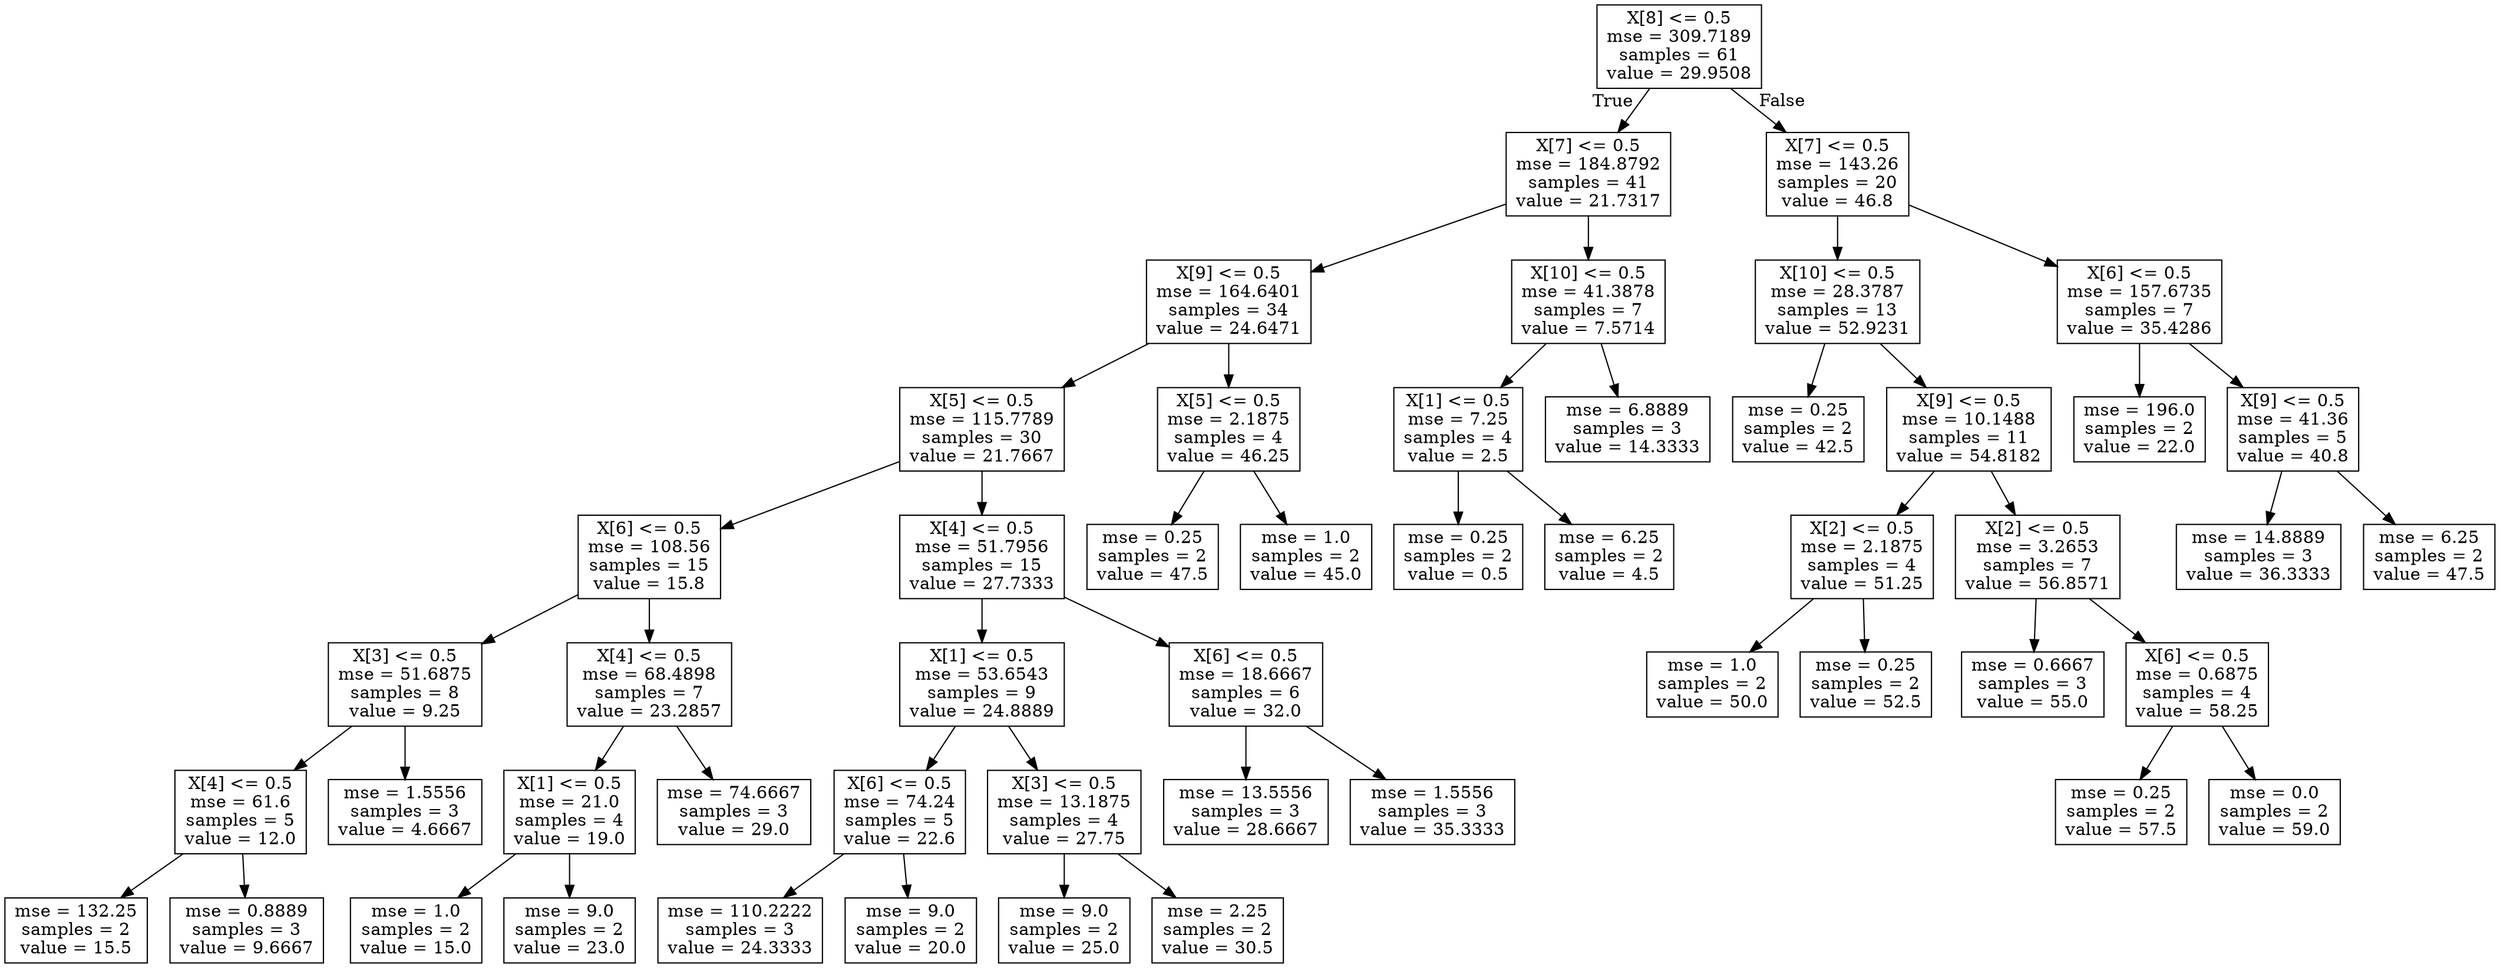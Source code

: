 digraph Tree {
node [shape=box] ;
0 [label="X[8] <= 0.5\nmse = 309.7189\nsamples = 61\nvalue = 29.9508"] ;
1 [label="X[7] <= 0.5\nmse = 184.8792\nsamples = 41\nvalue = 21.7317"] ;
0 -> 1 [labeldistance=2.5, labelangle=45, headlabel="True"] ;
2 [label="X[9] <= 0.5\nmse = 164.6401\nsamples = 34\nvalue = 24.6471"] ;
1 -> 2 ;
3 [label="X[5] <= 0.5\nmse = 115.7789\nsamples = 30\nvalue = 21.7667"] ;
2 -> 3 ;
4 [label="X[6] <= 0.5\nmse = 108.56\nsamples = 15\nvalue = 15.8"] ;
3 -> 4 ;
5 [label="X[3] <= 0.5\nmse = 51.6875\nsamples = 8\nvalue = 9.25"] ;
4 -> 5 ;
6 [label="X[4] <= 0.5\nmse = 61.6\nsamples = 5\nvalue = 12.0"] ;
5 -> 6 ;
7 [label="mse = 132.25\nsamples = 2\nvalue = 15.5"] ;
6 -> 7 ;
8 [label="mse = 0.8889\nsamples = 3\nvalue = 9.6667"] ;
6 -> 8 ;
9 [label="mse = 1.5556\nsamples = 3\nvalue = 4.6667"] ;
5 -> 9 ;
10 [label="X[4] <= 0.5\nmse = 68.4898\nsamples = 7\nvalue = 23.2857"] ;
4 -> 10 ;
11 [label="X[1] <= 0.5\nmse = 21.0\nsamples = 4\nvalue = 19.0"] ;
10 -> 11 ;
12 [label="mse = 1.0\nsamples = 2\nvalue = 15.0"] ;
11 -> 12 ;
13 [label="mse = 9.0\nsamples = 2\nvalue = 23.0"] ;
11 -> 13 ;
14 [label="mse = 74.6667\nsamples = 3\nvalue = 29.0"] ;
10 -> 14 ;
15 [label="X[4] <= 0.5\nmse = 51.7956\nsamples = 15\nvalue = 27.7333"] ;
3 -> 15 ;
16 [label="X[1] <= 0.5\nmse = 53.6543\nsamples = 9\nvalue = 24.8889"] ;
15 -> 16 ;
17 [label="X[6] <= 0.5\nmse = 74.24\nsamples = 5\nvalue = 22.6"] ;
16 -> 17 ;
18 [label="mse = 110.2222\nsamples = 3\nvalue = 24.3333"] ;
17 -> 18 ;
19 [label="mse = 9.0\nsamples = 2\nvalue = 20.0"] ;
17 -> 19 ;
20 [label="X[3] <= 0.5\nmse = 13.1875\nsamples = 4\nvalue = 27.75"] ;
16 -> 20 ;
21 [label="mse = 9.0\nsamples = 2\nvalue = 25.0"] ;
20 -> 21 ;
22 [label="mse = 2.25\nsamples = 2\nvalue = 30.5"] ;
20 -> 22 ;
23 [label="X[6] <= 0.5\nmse = 18.6667\nsamples = 6\nvalue = 32.0"] ;
15 -> 23 ;
24 [label="mse = 13.5556\nsamples = 3\nvalue = 28.6667"] ;
23 -> 24 ;
25 [label="mse = 1.5556\nsamples = 3\nvalue = 35.3333"] ;
23 -> 25 ;
26 [label="X[5] <= 0.5\nmse = 2.1875\nsamples = 4\nvalue = 46.25"] ;
2 -> 26 ;
27 [label="mse = 0.25\nsamples = 2\nvalue = 47.5"] ;
26 -> 27 ;
28 [label="mse = 1.0\nsamples = 2\nvalue = 45.0"] ;
26 -> 28 ;
29 [label="X[10] <= 0.5\nmse = 41.3878\nsamples = 7\nvalue = 7.5714"] ;
1 -> 29 ;
30 [label="X[1] <= 0.5\nmse = 7.25\nsamples = 4\nvalue = 2.5"] ;
29 -> 30 ;
31 [label="mse = 0.25\nsamples = 2\nvalue = 0.5"] ;
30 -> 31 ;
32 [label="mse = 6.25\nsamples = 2\nvalue = 4.5"] ;
30 -> 32 ;
33 [label="mse = 6.8889\nsamples = 3\nvalue = 14.3333"] ;
29 -> 33 ;
34 [label="X[7] <= 0.5\nmse = 143.26\nsamples = 20\nvalue = 46.8"] ;
0 -> 34 [labeldistance=2.5, labelangle=-45, headlabel="False"] ;
35 [label="X[10] <= 0.5\nmse = 28.3787\nsamples = 13\nvalue = 52.9231"] ;
34 -> 35 ;
36 [label="mse = 0.25\nsamples = 2\nvalue = 42.5"] ;
35 -> 36 ;
37 [label="X[9] <= 0.5\nmse = 10.1488\nsamples = 11\nvalue = 54.8182"] ;
35 -> 37 ;
38 [label="X[2] <= 0.5\nmse = 2.1875\nsamples = 4\nvalue = 51.25"] ;
37 -> 38 ;
39 [label="mse = 1.0\nsamples = 2\nvalue = 50.0"] ;
38 -> 39 ;
40 [label="mse = 0.25\nsamples = 2\nvalue = 52.5"] ;
38 -> 40 ;
41 [label="X[2] <= 0.5\nmse = 3.2653\nsamples = 7\nvalue = 56.8571"] ;
37 -> 41 ;
42 [label="mse = 0.6667\nsamples = 3\nvalue = 55.0"] ;
41 -> 42 ;
43 [label="X[6] <= 0.5\nmse = 0.6875\nsamples = 4\nvalue = 58.25"] ;
41 -> 43 ;
44 [label="mse = 0.25\nsamples = 2\nvalue = 57.5"] ;
43 -> 44 ;
45 [label="mse = 0.0\nsamples = 2\nvalue = 59.0"] ;
43 -> 45 ;
46 [label="X[6] <= 0.5\nmse = 157.6735\nsamples = 7\nvalue = 35.4286"] ;
34 -> 46 ;
47 [label="mse = 196.0\nsamples = 2\nvalue = 22.0"] ;
46 -> 47 ;
48 [label="X[9] <= 0.5\nmse = 41.36\nsamples = 5\nvalue = 40.8"] ;
46 -> 48 ;
49 [label="mse = 14.8889\nsamples = 3\nvalue = 36.3333"] ;
48 -> 49 ;
50 [label="mse = 6.25\nsamples = 2\nvalue = 47.5"] ;
48 -> 50 ;
}